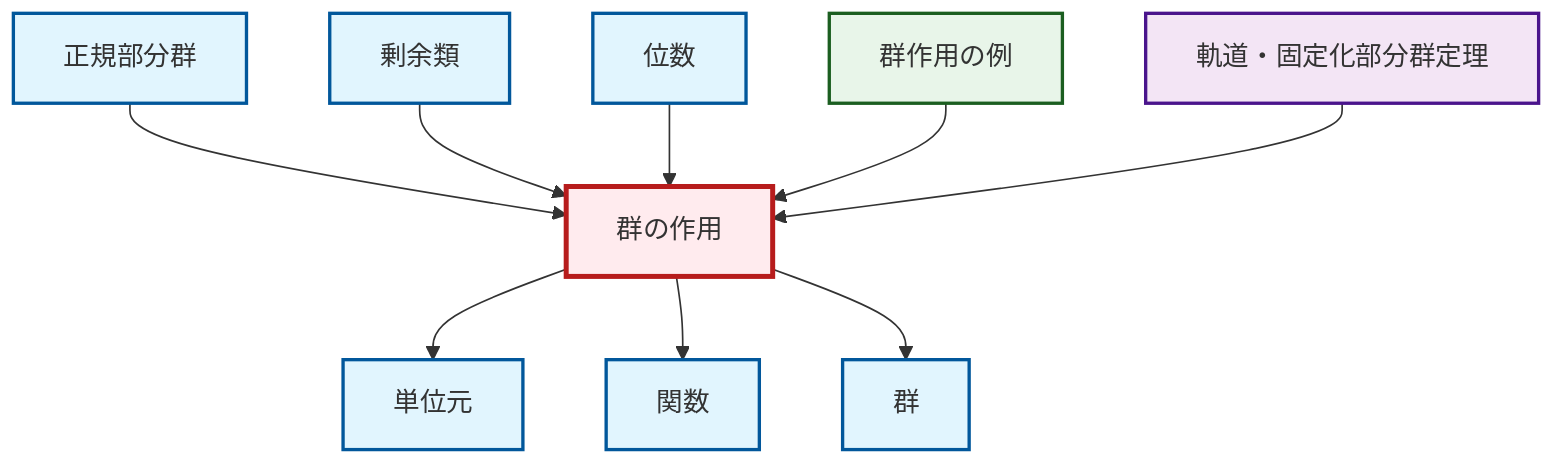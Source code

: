 graph TD
    classDef definition fill:#e1f5fe,stroke:#01579b,stroke-width:2px
    classDef theorem fill:#f3e5f5,stroke:#4a148c,stroke-width:2px
    classDef axiom fill:#fff3e0,stroke:#e65100,stroke-width:2px
    classDef example fill:#e8f5e9,stroke:#1b5e20,stroke-width:2px
    classDef current fill:#ffebee,stroke:#b71c1c,stroke-width:3px
    ex-group-action-examples["群作用の例"]:::example
    def-group["群"]:::definition
    thm-orbit-stabilizer["軌道・固定化部分群定理"]:::theorem
    def-function["関数"]:::definition
    def-normal-subgroup["正規部分群"]:::definition
    def-coset["剰余類"]:::definition
    def-group-action["群の作用"]:::definition
    def-order["位数"]:::definition
    def-identity-element["単位元"]:::definition
    def-normal-subgroup --> def-group-action
    def-coset --> def-group-action
    def-group-action --> def-identity-element
    def-order --> def-group-action
    def-group-action --> def-function
    ex-group-action-examples --> def-group-action
    thm-orbit-stabilizer --> def-group-action
    def-group-action --> def-group
    class def-group-action current